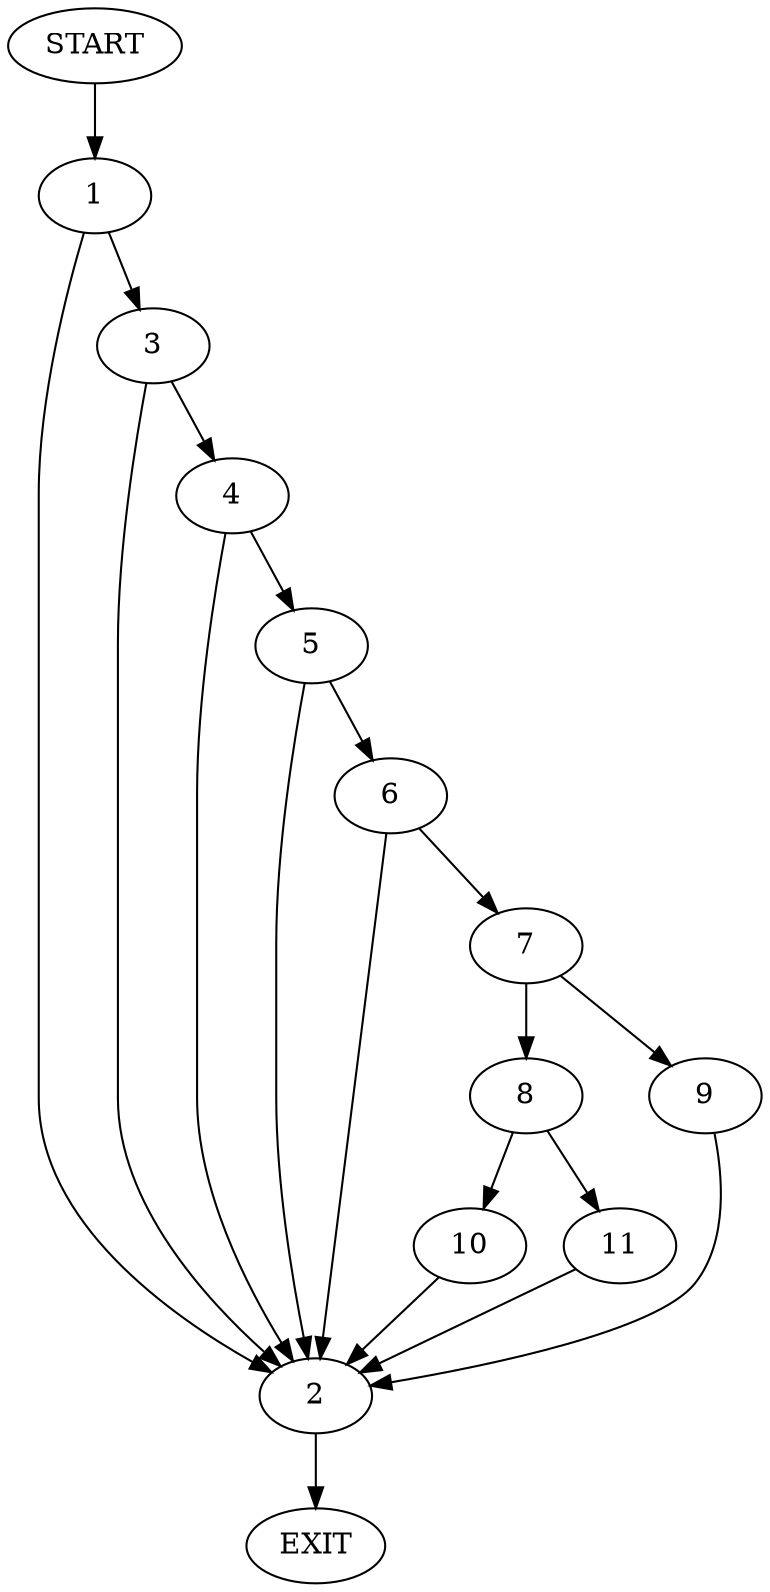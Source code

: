 digraph {
0 [label="START"]
12 [label="EXIT"]
0 -> 1
1 -> 2
1 -> 3
3 -> 2
3 -> 4
2 -> 12
4 -> 2
4 -> 5
5 -> 6
5 -> 2
6 -> 2
6 -> 7
7 -> 8
7 -> 9
9 -> 2
8 -> 10
8 -> 11
11 -> 2
10 -> 2
}
